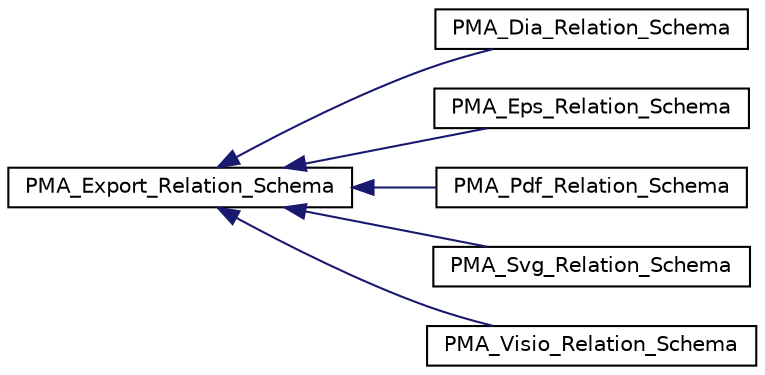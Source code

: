digraph G
{
  edge [fontname="Helvetica",fontsize="10",labelfontname="Helvetica",labelfontsize="10"];
  node [fontname="Helvetica",fontsize="10",shape=record];
  rankdir="LR";
  Node1 [label="PMA_Export_Relation_Schema",height=0.2,width=0.4,color="black", fillcolor="white", style="filled",URL="$classPMA__Export__Relation__Schema.html",tooltip="This class is inherited by all schema classes It contains those methods which are common in them it w..."];
  Node1 -> Node2 [dir="back",color="midnightblue",fontsize="10",style="solid",fontname="Helvetica"];
  Node2 [label="PMA_Dia_Relation_Schema",height=0.2,width=0.4,color="black", fillcolor="white", style="filled",URL="$classPMA__Dia__Relation__Schema.html"];
  Node1 -> Node3 [dir="back",color="midnightblue",fontsize="10",style="solid",fontname="Helvetica"];
  Node3 [label="PMA_Eps_Relation_Schema",height=0.2,width=0.4,color="black", fillcolor="white", style="filled",URL="$classPMA__Eps__Relation__Schema.html"];
  Node1 -> Node4 [dir="back",color="midnightblue",fontsize="10",style="solid",fontname="Helvetica"];
  Node4 [label="PMA_Pdf_Relation_Schema",height=0.2,width=0.4,color="black", fillcolor="white", style="filled",URL="$classPMA__Pdf__Relation__Schema.html"];
  Node1 -> Node5 [dir="back",color="midnightblue",fontsize="10",style="solid",fontname="Helvetica"];
  Node5 [label="PMA_Svg_Relation_Schema",height=0.2,width=0.4,color="black", fillcolor="white", style="filled",URL="$classPMA__Svg__Relation__Schema.html"];
  Node1 -> Node6 [dir="back",color="midnightblue",fontsize="10",style="solid",fontname="Helvetica"];
  Node6 [label="PMA_Visio_Relation_Schema",height=0.2,width=0.4,color="black", fillcolor="white", style="filled",URL="$classPMA__Visio__Relation__Schema.html"];
}
